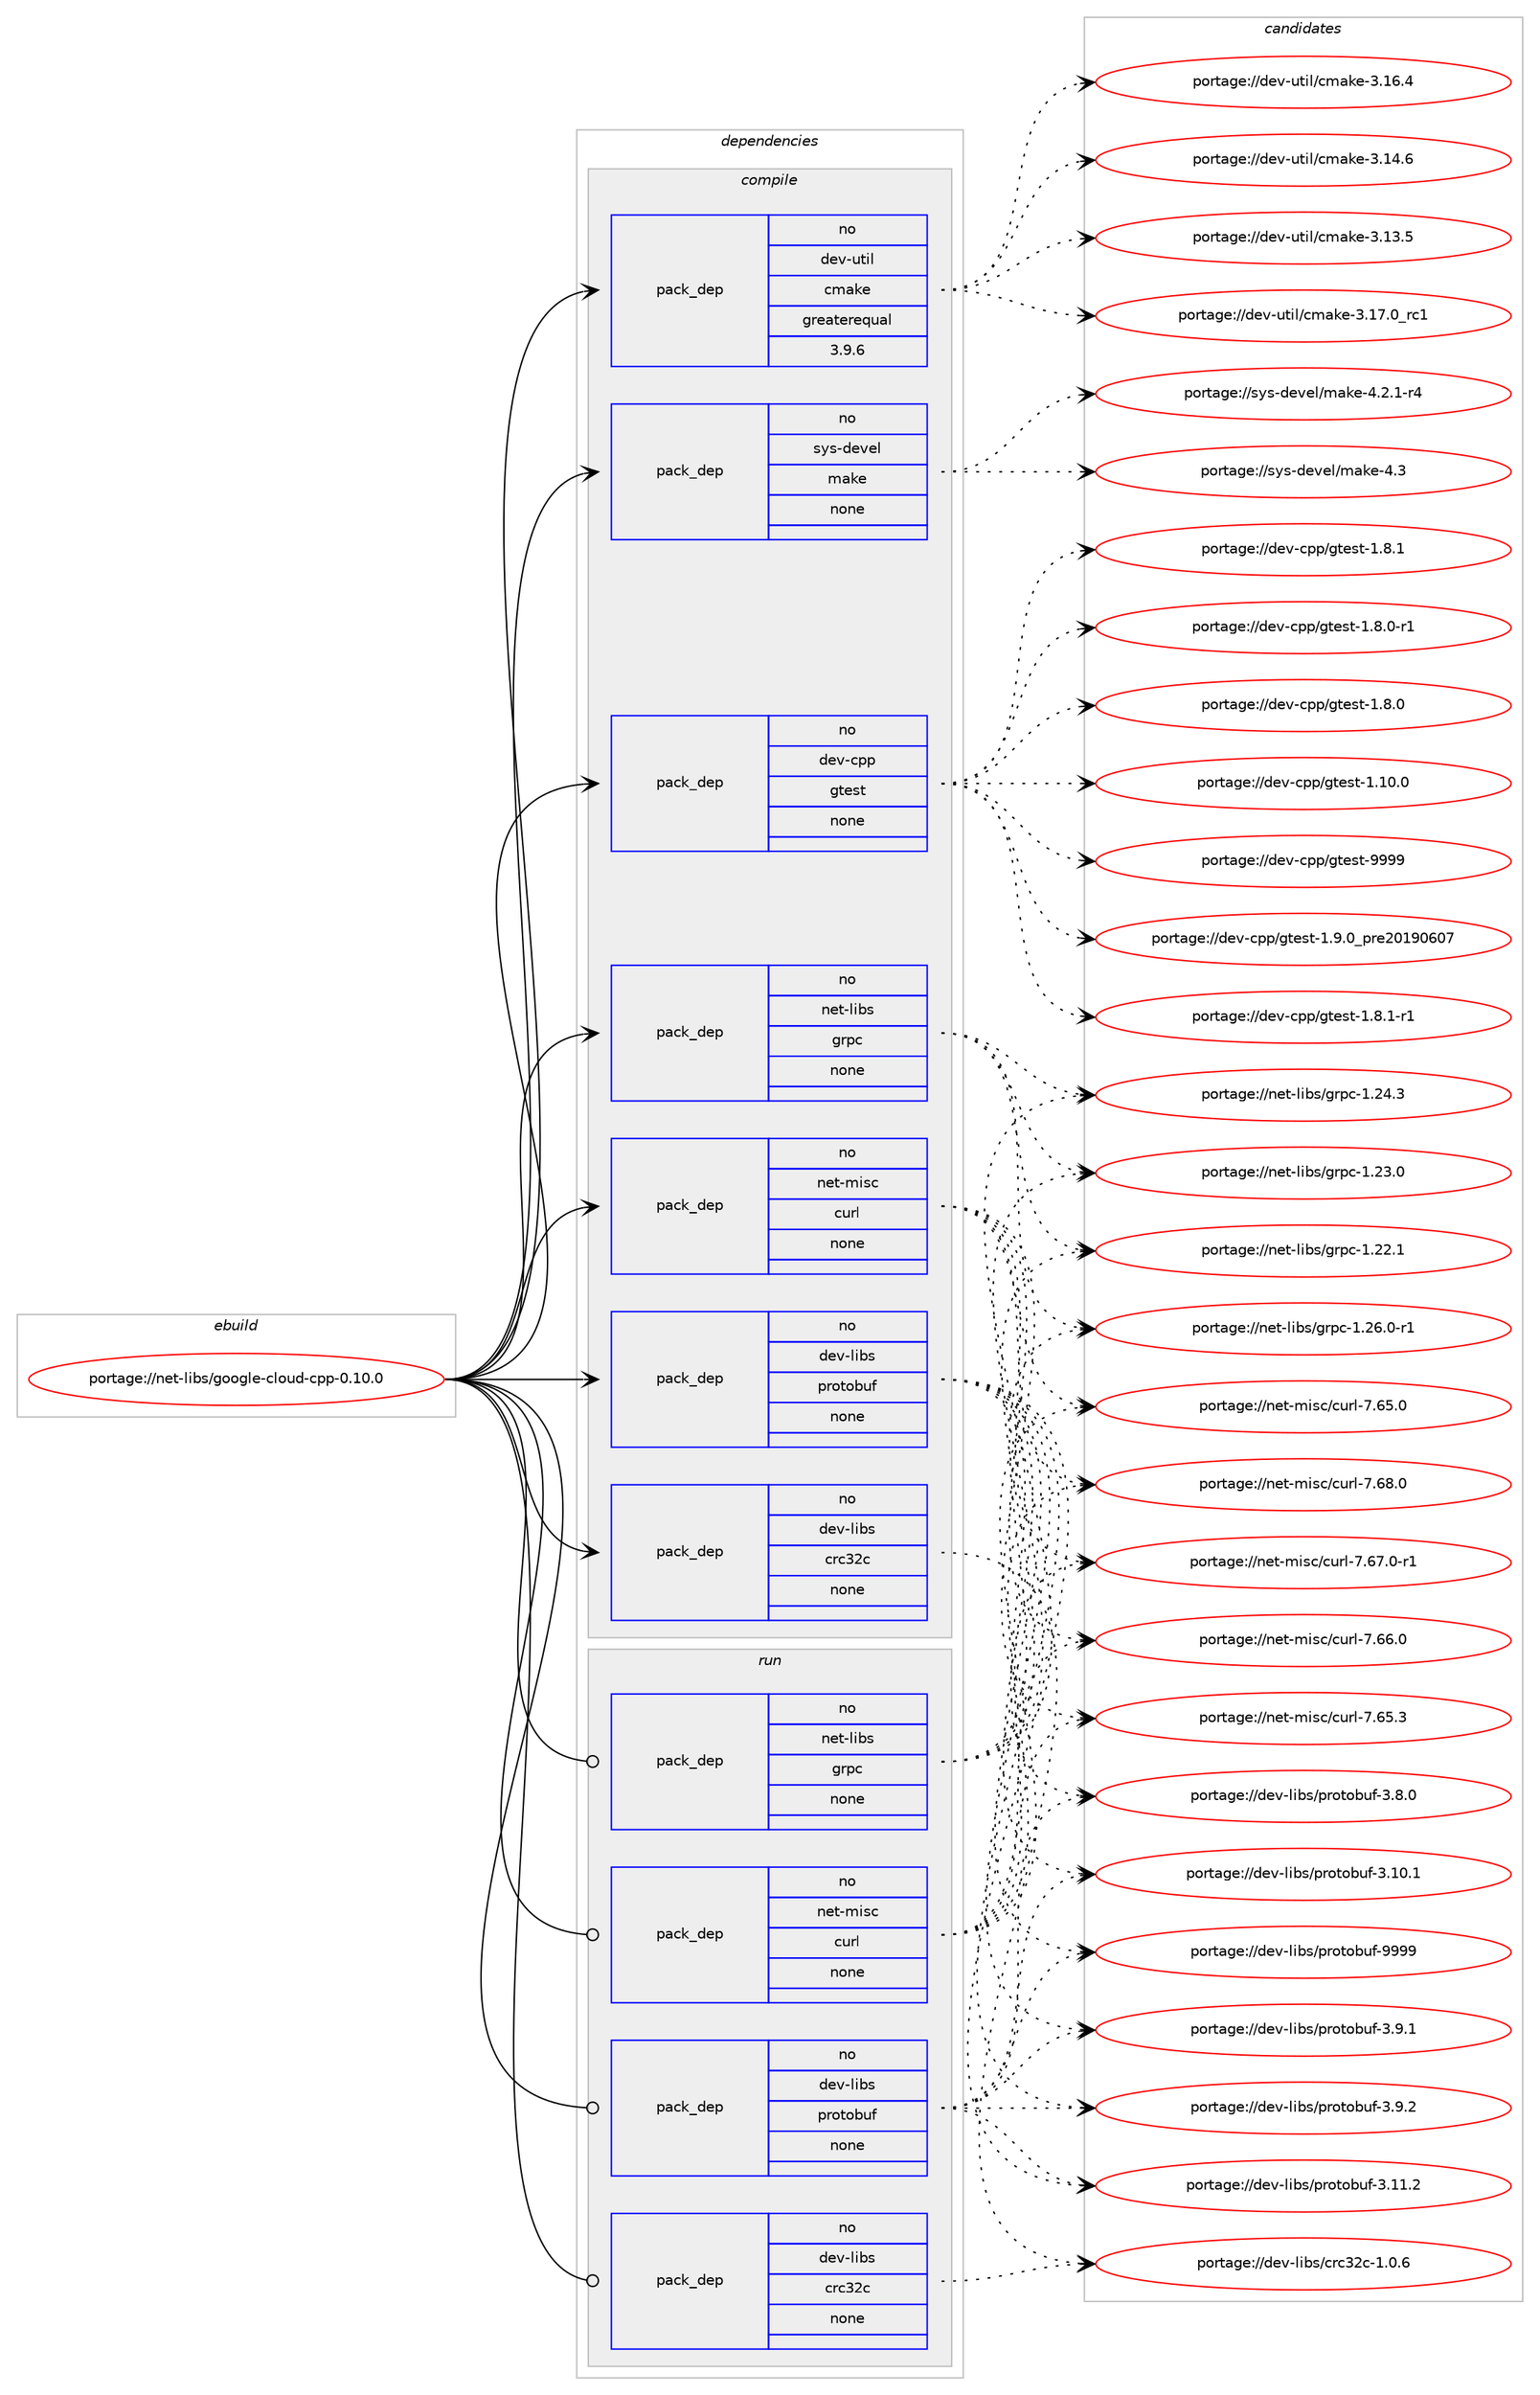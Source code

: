 digraph prolog {

# *************
# Graph options
# *************

newrank=true;
concentrate=true;
compound=true;
graph [rankdir=LR,fontname=Helvetica,fontsize=10,ranksep=1.5];#, ranksep=2.5, nodesep=0.2];
edge  [arrowhead=vee];
node  [fontname=Helvetica,fontsize=10];

# **********
# The ebuild
# **********

subgraph cluster_leftcol {
color=gray;
rank=same;
label=<<i>ebuild</i>>;
id [label="portage://net-libs/google-cloud-cpp-0.10.0", color=red, width=4, href="../net-libs/google-cloud-cpp-0.10.0.svg"];
}

# ****************
# The dependencies
# ****************

subgraph cluster_midcol {
color=gray;
label=<<i>dependencies</i>>;
subgraph cluster_compile {
fillcolor="#eeeeee";
style=filled;
label=<<i>compile</i>>;
subgraph pack95913 {
dependency124433 [label=<<TABLE BORDER="0" CELLBORDER="1" CELLSPACING="0" CELLPADDING="4" WIDTH="220"><TR><TD ROWSPAN="6" CELLPADDING="30">pack_dep</TD></TR><TR><TD WIDTH="110">no</TD></TR><TR><TD>dev-cpp</TD></TR><TR><TD>gtest</TD></TR><TR><TD>none</TD></TR><TR><TD></TD></TR></TABLE>>, shape=none, color=blue];
}
id:e -> dependency124433:w [weight=20,style="solid",arrowhead="vee"];
subgraph pack95914 {
dependency124434 [label=<<TABLE BORDER="0" CELLBORDER="1" CELLSPACING="0" CELLPADDING="4" WIDTH="220"><TR><TD ROWSPAN="6" CELLPADDING="30">pack_dep</TD></TR><TR><TD WIDTH="110">no</TD></TR><TR><TD>dev-libs</TD></TR><TR><TD>crc32c</TD></TR><TR><TD>none</TD></TR><TR><TD></TD></TR></TABLE>>, shape=none, color=blue];
}
id:e -> dependency124434:w [weight=20,style="solid",arrowhead="vee"];
subgraph pack95915 {
dependency124435 [label=<<TABLE BORDER="0" CELLBORDER="1" CELLSPACING="0" CELLPADDING="4" WIDTH="220"><TR><TD ROWSPAN="6" CELLPADDING="30">pack_dep</TD></TR><TR><TD WIDTH="110">no</TD></TR><TR><TD>dev-libs</TD></TR><TR><TD>protobuf</TD></TR><TR><TD>none</TD></TR><TR><TD></TD></TR></TABLE>>, shape=none, color=blue];
}
id:e -> dependency124435:w [weight=20,style="solid",arrowhead="vee"];
subgraph pack95916 {
dependency124436 [label=<<TABLE BORDER="0" CELLBORDER="1" CELLSPACING="0" CELLPADDING="4" WIDTH="220"><TR><TD ROWSPAN="6" CELLPADDING="30">pack_dep</TD></TR><TR><TD WIDTH="110">no</TD></TR><TR><TD>dev-util</TD></TR><TR><TD>cmake</TD></TR><TR><TD>greaterequal</TD></TR><TR><TD>3.9.6</TD></TR></TABLE>>, shape=none, color=blue];
}
id:e -> dependency124436:w [weight=20,style="solid",arrowhead="vee"];
subgraph pack95917 {
dependency124437 [label=<<TABLE BORDER="0" CELLBORDER="1" CELLSPACING="0" CELLPADDING="4" WIDTH="220"><TR><TD ROWSPAN="6" CELLPADDING="30">pack_dep</TD></TR><TR><TD WIDTH="110">no</TD></TR><TR><TD>net-libs</TD></TR><TR><TD>grpc</TD></TR><TR><TD>none</TD></TR><TR><TD></TD></TR></TABLE>>, shape=none, color=blue];
}
id:e -> dependency124437:w [weight=20,style="solid",arrowhead="vee"];
subgraph pack95918 {
dependency124438 [label=<<TABLE BORDER="0" CELLBORDER="1" CELLSPACING="0" CELLPADDING="4" WIDTH="220"><TR><TD ROWSPAN="6" CELLPADDING="30">pack_dep</TD></TR><TR><TD WIDTH="110">no</TD></TR><TR><TD>net-misc</TD></TR><TR><TD>curl</TD></TR><TR><TD>none</TD></TR><TR><TD></TD></TR></TABLE>>, shape=none, color=blue];
}
id:e -> dependency124438:w [weight=20,style="solid",arrowhead="vee"];
subgraph pack95919 {
dependency124439 [label=<<TABLE BORDER="0" CELLBORDER="1" CELLSPACING="0" CELLPADDING="4" WIDTH="220"><TR><TD ROWSPAN="6" CELLPADDING="30">pack_dep</TD></TR><TR><TD WIDTH="110">no</TD></TR><TR><TD>sys-devel</TD></TR><TR><TD>make</TD></TR><TR><TD>none</TD></TR><TR><TD></TD></TR></TABLE>>, shape=none, color=blue];
}
id:e -> dependency124439:w [weight=20,style="solid",arrowhead="vee"];
}
subgraph cluster_compileandrun {
fillcolor="#eeeeee";
style=filled;
label=<<i>compile and run</i>>;
}
subgraph cluster_run {
fillcolor="#eeeeee";
style=filled;
label=<<i>run</i>>;
subgraph pack95920 {
dependency124440 [label=<<TABLE BORDER="0" CELLBORDER="1" CELLSPACING="0" CELLPADDING="4" WIDTH="220"><TR><TD ROWSPAN="6" CELLPADDING="30">pack_dep</TD></TR><TR><TD WIDTH="110">no</TD></TR><TR><TD>dev-libs</TD></TR><TR><TD>crc32c</TD></TR><TR><TD>none</TD></TR><TR><TD></TD></TR></TABLE>>, shape=none, color=blue];
}
id:e -> dependency124440:w [weight=20,style="solid",arrowhead="odot"];
subgraph pack95921 {
dependency124441 [label=<<TABLE BORDER="0" CELLBORDER="1" CELLSPACING="0" CELLPADDING="4" WIDTH="220"><TR><TD ROWSPAN="6" CELLPADDING="30">pack_dep</TD></TR><TR><TD WIDTH="110">no</TD></TR><TR><TD>dev-libs</TD></TR><TR><TD>protobuf</TD></TR><TR><TD>none</TD></TR><TR><TD></TD></TR></TABLE>>, shape=none, color=blue];
}
id:e -> dependency124441:w [weight=20,style="solid",arrowhead="odot"];
subgraph pack95922 {
dependency124442 [label=<<TABLE BORDER="0" CELLBORDER="1" CELLSPACING="0" CELLPADDING="4" WIDTH="220"><TR><TD ROWSPAN="6" CELLPADDING="30">pack_dep</TD></TR><TR><TD WIDTH="110">no</TD></TR><TR><TD>net-libs</TD></TR><TR><TD>grpc</TD></TR><TR><TD>none</TD></TR><TR><TD></TD></TR></TABLE>>, shape=none, color=blue];
}
id:e -> dependency124442:w [weight=20,style="solid",arrowhead="odot"];
subgraph pack95923 {
dependency124443 [label=<<TABLE BORDER="0" CELLBORDER="1" CELLSPACING="0" CELLPADDING="4" WIDTH="220"><TR><TD ROWSPAN="6" CELLPADDING="30">pack_dep</TD></TR><TR><TD WIDTH="110">no</TD></TR><TR><TD>net-misc</TD></TR><TR><TD>curl</TD></TR><TR><TD>none</TD></TR><TR><TD></TD></TR></TABLE>>, shape=none, color=blue];
}
id:e -> dependency124443:w [weight=20,style="solid",arrowhead="odot"];
}
}

# **************
# The candidates
# **************

subgraph cluster_choices {
rank=same;
color=gray;
label=<<i>candidates</i>>;

subgraph choice95913 {
color=black;
nodesep=1;
choice1001011184599112112471031161011151164557575757 [label="portage://dev-cpp/gtest-9999", color=red, width=4,href="../dev-cpp/gtest-9999.svg"];
choice100101118459911211247103116101115116454946574648951121141015048495748544855 [label="portage://dev-cpp/gtest-1.9.0_pre20190607", color=red, width=4,href="../dev-cpp/gtest-1.9.0_pre20190607.svg"];
choice1001011184599112112471031161011151164549465646494511449 [label="portage://dev-cpp/gtest-1.8.1-r1", color=red, width=4,href="../dev-cpp/gtest-1.8.1-r1.svg"];
choice100101118459911211247103116101115116454946564649 [label="portage://dev-cpp/gtest-1.8.1", color=red, width=4,href="../dev-cpp/gtest-1.8.1.svg"];
choice1001011184599112112471031161011151164549465646484511449 [label="portage://dev-cpp/gtest-1.8.0-r1", color=red, width=4,href="../dev-cpp/gtest-1.8.0-r1.svg"];
choice100101118459911211247103116101115116454946564648 [label="portage://dev-cpp/gtest-1.8.0", color=red, width=4,href="../dev-cpp/gtest-1.8.0.svg"];
choice10010111845991121124710311610111511645494649484648 [label="portage://dev-cpp/gtest-1.10.0", color=red, width=4,href="../dev-cpp/gtest-1.10.0.svg"];
dependency124433:e -> choice1001011184599112112471031161011151164557575757:w [style=dotted,weight="100"];
dependency124433:e -> choice100101118459911211247103116101115116454946574648951121141015048495748544855:w [style=dotted,weight="100"];
dependency124433:e -> choice1001011184599112112471031161011151164549465646494511449:w [style=dotted,weight="100"];
dependency124433:e -> choice100101118459911211247103116101115116454946564649:w [style=dotted,weight="100"];
dependency124433:e -> choice1001011184599112112471031161011151164549465646484511449:w [style=dotted,weight="100"];
dependency124433:e -> choice100101118459911211247103116101115116454946564648:w [style=dotted,weight="100"];
dependency124433:e -> choice10010111845991121124710311610111511645494649484648:w [style=dotted,weight="100"];
}
subgraph choice95914 {
color=black;
nodesep=1;
choice1001011184510810598115479911499515099454946484654 [label="portage://dev-libs/crc32c-1.0.6", color=red, width=4,href="../dev-libs/crc32c-1.0.6.svg"];
dependency124434:e -> choice1001011184510810598115479911499515099454946484654:w [style=dotted,weight="100"];
}
subgraph choice95915 {
color=black;
nodesep=1;
choice100101118451081059811547112114111116111981171024557575757 [label="portage://dev-libs/protobuf-9999", color=red, width=4,href="../dev-libs/protobuf-9999.svg"];
choice10010111845108105981154711211411111611198117102455146574650 [label="portage://dev-libs/protobuf-3.9.2", color=red, width=4,href="../dev-libs/protobuf-3.9.2.svg"];
choice10010111845108105981154711211411111611198117102455146574649 [label="portage://dev-libs/protobuf-3.9.1", color=red, width=4,href="../dev-libs/protobuf-3.9.1.svg"];
choice10010111845108105981154711211411111611198117102455146564648 [label="portage://dev-libs/protobuf-3.8.0", color=red, width=4,href="../dev-libs/protobuf-3.8.0.svg"];
choice1001011184510810598115471121141111161119811710245514649494650 [label="portage://dev-libs/protobuf-3.11.2", color=red, width=4,href="../dev-libs/protobuf-3.11.2.svg"];
choice1001011184510810598115471121141111161119811710245514649484649 [label="portage://dev-libs/protobuf-3.10.1", color=red, width=4,href="../dev-libs/protobuf-3.10.1.svg"];
dependency124435:e -> choice100101118451081059811547112114111116111981171024557575757:w [style=dotted,weight="100"];
dependency124435:e -> choice10010111845108105981154711211411111611198117102455146574650:w [style=dotted,weight="100"];
dependency124435:e -> choice10010111845108105981154711211411111611198117102455146574649:w [style=dotted,weight="100"];
dependency124435:e -> choice10010111845108105981154711211411111611198117102455146564648:w [style=dotted,weight="100"];
dependency124435:e -> choice1001011184510810598115471121141111161119811710245514649494650:w [style=dotted,weight="100"];
dependency124435:e -> choice1001011184510810598115471121141111161119811710245514649484649:w [style=dotted,weight="100"];
}
subgraph choice95916 {
color=black;
nodesep=1;
choice1001011184511711610510847991099710710145514649554648951149949 [label="portage://dev-util/cmake-3.17.0_rc1", color=red, width=4,href="../dev-util/cmake-3.17.0_rc1.svg"];
choice1001011184511711610510847991099710710145514649544652 [label="portage://dev-util/cmake-3.16.4", color=red, width=4,href="../dev-util/cmake-3.16.4.svg"];
choice1001011184511711610510847991099710710145514649524654 [label="portage://dev-util/cmake-3.14.6", color=red, width=4,href="../dev-util/cmake-3.14.6.svg"];
choice1001011184511711610510847991099710710145514649514653 [label="portage://dev-util/cmake-3.13.5", color=red, width=4,href="../dev-util/cmake-3.13.5.svg"];
dependency124436:e -> choice1001011184511711610510847991099710710145514649554648951149949:w [style=dotted,weight="100"];
dependency124436:e -> choice1001011184511711610510847991099710710145514649544652:w [style=dotted,weight="100"];
dependency124436:e -> choice1001011184511711610510847991099710710145514649524654:w [style=dotted,weight="100"];
dependency124436:e -> choice1001011184511711610510847991099710710145514649514653:w [style=dotted,weight="100"];
}
subgraph choice95917 {
color=black;
nodesep=1;
choice11010111645108105981154710311411299454946505446484511449 [label="portage://net-libs/grpc-1.26.0-r1", color=red, width=4,href="../net-libs/grpc-1.26.0-r1.svg"];
choice1101011164510810598115471031141129945494650524651 [label="portage://net-libs/grpc-1.24.3", color=red, width=4,href="../net-libs/grpc-1.24.3.svg"];
choice1101011164510810598115471031141129945494650514648 [label="portage://net-libs/grpc-1.23.0", color=red, width=4,href="../net-libs/grpc-1.23.0.svg"];
choice1101011164510810598115471031141129945494650504649 [label="portage://net-libs/grpc-1.22.1", color=red, width=4,href="../net-libs/grpc-1.22.1.svg"];
dependency124437:e -> choice11010111645108105981154710311411299454946505446484511449:w [style=dotted,weight="100"];
dependency124437:e -> choice1101011164510810598115471031141129945494650524651:w [style=dotted,weight="100"];
dependency124437:e -> choice1101011164510810598115471031141129945494650514648:w [style=dotted,weight="100"];
dependency124437:e -> choice1101011164510810598115471031141129945494650504649:w [style=dotted,weight="100"];
}
subgraph choice95918 {
color=black;
nodesep=1;
choice1101011164510910511599479911711410845554654564648 [label="portage://net-misc/curl-7.68.0", color=red, width=4,href="../net-misc/curl-7.68.0.svg"];
choice11010111645109105115994799117114108455546545546484511449 [label="portage://net-misc/curl-7.67.0-r1", color=red, width=4,href="../net-misc/curl-7.67.0-r1.svg"];
choice1101011164510910511599479911711410845554654544648 [label="portage://net-misc/curl-7.66.0", color=red, width=4,href="../net-misc/curl-7.66.0.svg"];
choice1101011164510910511599479911711410845554654534651 [label="portage://net-misc/curl-7.65.3", color=red, width=4,href="../net-misc/curl-7.65.3.svg"];
choice1101011164510910511599479911711410845554654534648 [label="portage://net-misc/curl-7.65.0", color=red, width=4,href="../net-misc/curl-7.65.0.svg"];
dependency124438:e -> choice1101011164510910511599479911711410845554654564648:w [style=dotted,weight="100"];
dependency124438:e -> choice11010111645109105115994799117114108455546545546484511449:w [style=dotted,weight="100"];
dependency124438:e -> choice1101011164510910511599479911711410845554654544648:w [style=dotted,weight="100"];
dependency124438:e -> choice1101011164510910511599479911711410845554654534651:w [style=dotted,weight="100"];
dependency124438:e -> choice1101011164510910511599479911711410845554654534648:w [style=dotted,weight="100"];
}
subgraph choice95919 {
color=black;
nodesep=1;
choice11512111545100101118101108471099710710145524651 [label="portage://sys-devel/make-4.3", color=red, width=4,href="../sys-devel/make-4.3.svg"];
choice1151211154510010111810110847109971071014552465046494511452 [label="portage://sys-devel/make-4.2.1-r4", color=red, width=4,href="../sys-devel/make-4.2.1-r4.svg"];
dependency124439:e -> choice11512111545100101118101108471099710710145524651:w [style=dotted,weight="100"];
dependency124439:e -> choice1151211154510010111810110847109971071014552465046494511452:w [style=dotted,weight="100"];
}
subgraph choice95920 {
color=black;
nodesep=1;
choice1001011184510810598115479911499515099454946484654 [label="portage://dev-libs/crc32c-1.0.6", color=red, width=4,href="../dev-libs/crc32c-1.0.6.svg"];
dependency124440:e -> choice1001011184510810598115479911499515099454946484654:w [style=dotted,weight="100"];
}
subgraph choice95921 {
color=black;
nodesep=1;
choice100101118451081059811547112114111116111981171024557575757 [label="portage://dev-libs/protobuf-9999", color=red, width=4,href="../dev-libs/protobuf-9999.svg"];
choice10010111845108105981154711211411111611198117102455146574650 [label="portage://dev-libs/protobuf-3.9.2", color=red, width=4,href="../dev-libs/protobuf-3.9.2.svg"];
choice10010111845108105981154711211411111611198117102455146574649 [label="portage://dev-libs/protobuf-3.9.1", color=red, width=4,href="../dev-libs/protobuf-3.9.1.svg"];
choice10010111845108105981154711211411111611198117102455146564648 [label="portage://dev-libs/protobuf-3.8.0", color=red, width=4,href="../dev-libs/protobuf-3.8.0.svg"];
choice1001011184510810598115471121141111161119811710245514649494650 [label="portage://dev-libs/protobuf-3.11.2", color=red, width=4,href="../dev-libs/protobuf-3.11.2.svg"];
choice1001011184510810598115471121141111161119811710245514649484649 [label="portage://dev-libs/protobuf-3.10.1", color=red, width=4,href="../dev-libs/protobuf-3.10.1.svg"];
dependency124441:e -> choice100101118451081059811547112114111116111981171024557575757:w [style=dotted,weight="100"];
dependency124441:e -> choice10010111845108105981154711211411111611198117102455146574650:w [style=dotted,weight="100"];
dependency124441:e -> choice10010111845108105981154711211411111611198117102455146574649:w [style=dotted,weight="100"];
dependency124441:e -> choice10010111845108105981154711211411111611198117102455146564648:w [style=dotted,weight="100"];
dependency124441:e -> choice1001011184510810598115471121141111161119811710245514649494650:w [style=dotted,weight="100"];
dependency124441:e -> choice1001011184510810598115471121141111161119811710245514649484649:w [style=dotted,weight="100"];
}
subgraph choice95922 {
color=black;
nodesep=1;
choice11010111645108105981154710311411299454946505446484511449 [label="portage://net-libs/grpc-1.26.0-r1", color=red, width=4,href="../net-libs/grpc-1.26.0-r1.svg"];
choice1101011164510810598115471031141129945494650524651 [label="portage://net-libs/grpc-1.24.3", color=red, width=4,href="../net-libs/grpc-1.24.3.svg"];
choice1101011164510810598115471031141129945494650514648 [label="portage://net-libs/grpc-1.23.0", color=red, width=4,href="../net-libs/grpc-1.23.0.svg"];
choice1101011164510810598115471031141129945494650504649 [label="portage://net-libs/grpc-1.22.1", color=red, width=4,href="../net-libs/grpc-1.22.1.svg"];
dependency124442:e -> choice11010111645108105981154710311411299454946505446484511449:w [style=dotted,weight="100"];
dependency124442:e -> choice1101011164510810598115471031141129945494650524651:w [style=dotted,weight="100"];
dependency124442:e -> choice1101011164510810598115471031141129945494650514648:w [style=dotted,weight="100"];
dependency124442:e -> choice1101011164510810598115471031141129945494650504649:w [style=dotted,weight="100"];
}
subgraph choice95923 {
color=black;
nodesep=1;
choice1101011164510910511599479911711410845554654564648 [label="portage://net-misc/curl-7.68.0", color=red, width=4,href="../net-misc/curl-7.68.0.svg"];
choice11010111645109105115994799117114108455546545546484511449 [label="portage://net-misc/curl-7.67.0-r1", color=red, width=4,href="../net-misc/curl-7.67.0-r1.svg"];
choice1101011164510910511599479911711410845554654544648 [label="portage://net-misc/curl-7.66.0", color=red, width=4,href="../net-misc/curl-7.66.0.svg"];
choice1101011164510910511599479911711410845554654534651 [label="portage://net-misc/curl-7.65.3", color=red, width=4,href="../net-misc/curl-7.65.3.svg"];
choice1101011164510910511599479911711410845554654534648 [label="portage://net-misc/curl-7.65.0", color=red, width=4,href="../net-misc/curl-7.65.0.svg"];
dependency124443:e -> choice1101011164510910511599479911711410845554654564648:w [style=dotted,weight="100"];
dependency124443:e -> choice11010111645109105115994799117114108455546545546484511449:w [style=dotted,weight="100"];
dependency124443:e -> choice1101011164510910511599479911711410845554654544648:w [style=dotted,weight="100"];
dependency124443:e -> choice1101011164510910511599479911711410845554654534651:w [style=dotted,weight="100"];
dependency124443:e -> choice1101011164510910511599479911711410845554654534648:w [style=dotted,weight="100"];
}
}

}
